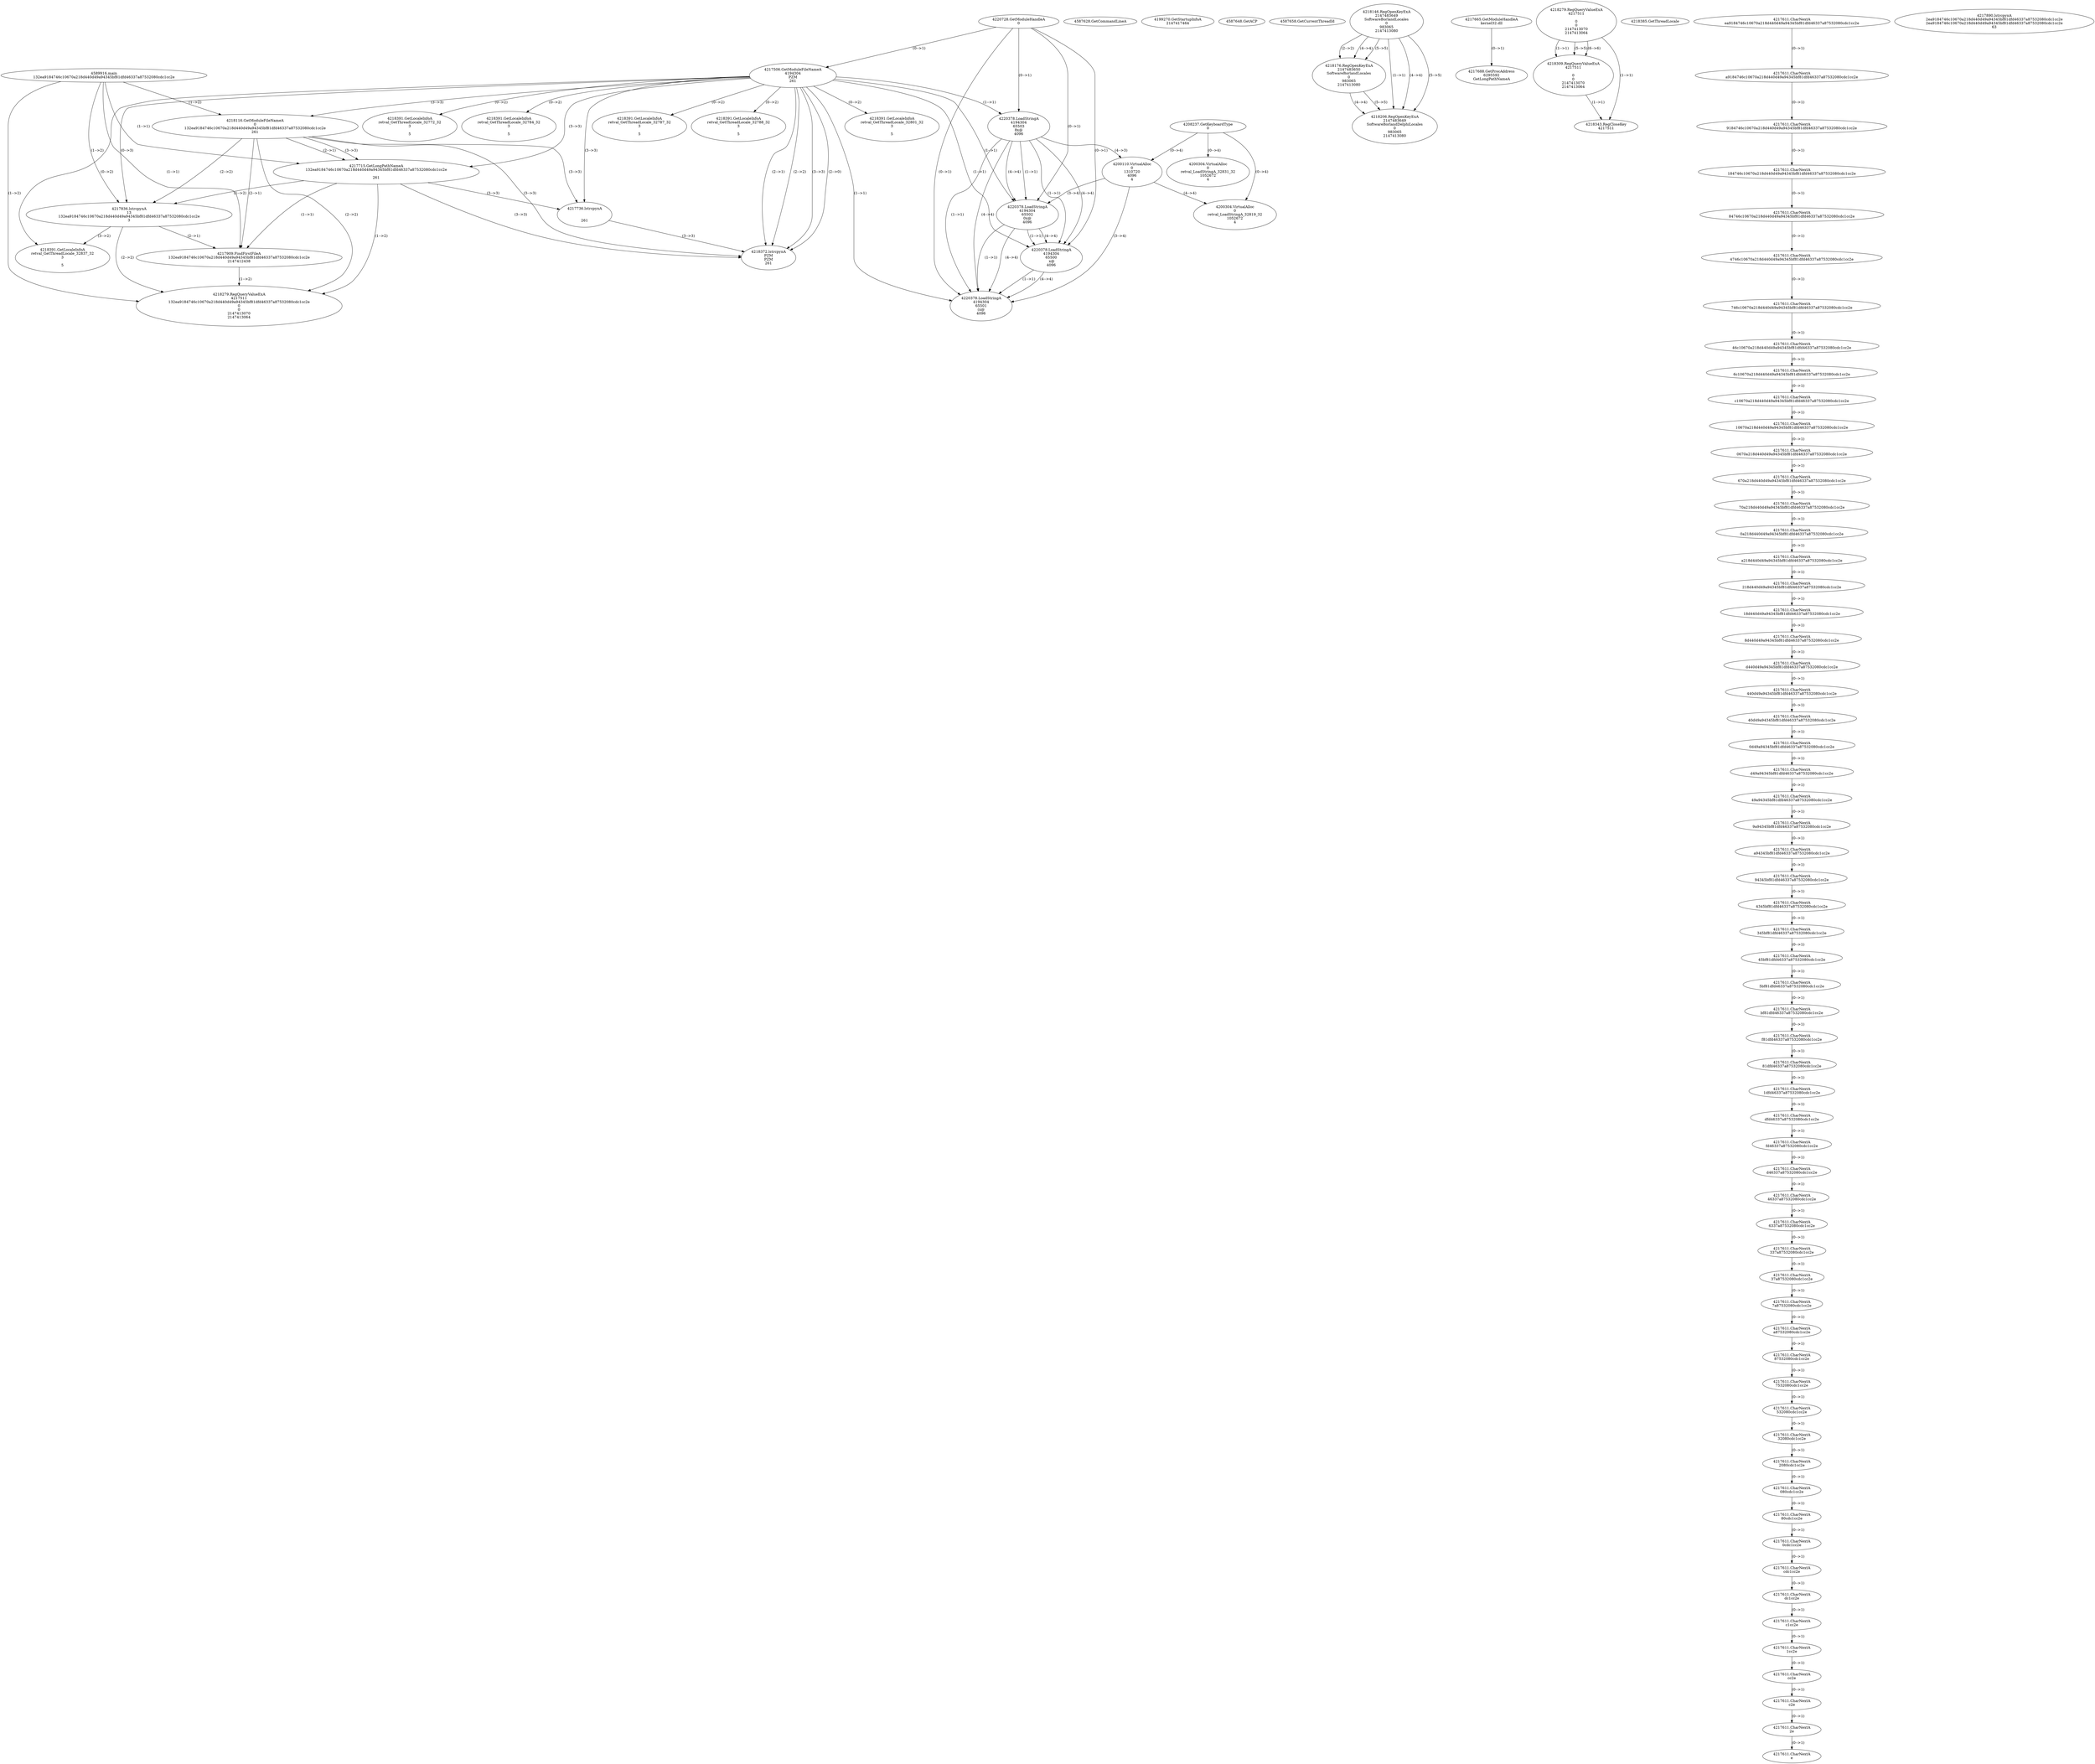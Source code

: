 // Global SCDG with merge call
digraph {
	0 [label="4589916.main
132ea9184746c10670a218d440d49a94345bf81dfd46337a87532080cdc1cc2e"]
	1 [label="4220728.GetModuleHandleA
0"]
	2 [label="4208237.GetKeyboardType
0"]
	3 [label="4587628.GetCommandLineA
"]
	4 [label="4199270.GetStartupInfoA
2147417464"]
	5 [label="4587648.GetACP
"]
	6 [label="4587658.GetCurrentThreadId
"]
	7 [label="4217506.GetModuleFileNameA
4194304
PZM
261"]
	1 -> 7 [label="(0-->1)"]
	8 [label="4218116.GetModuleFileNameA
0
132ea9184746c10670a218d440d49a94345bf81dfd46337a87532080cdc1cc2e
261"]
	0 -> 8 [label="(1-->2)"]
	7 -> 8 [label="(3-->3)"]
	9 [label="4218146.RegOpenKeyExA
2147483649
Software\Borland\Locales
0
983065
2147413080"]
	10 [label="4218176.RegOpenKeyExA
2147483650
Software\Borland\Locales
0
983065
2147413080"]
	9 -> 10 [label="(2-->2)"]
	9 -> 10 [label="(4-->4)"]
	9 -> 10 [label="(5-->5)"]
	11 [label="4217665.GetModuleHandleA
kernel32.dll"]
	12 [label="4217688.GetProcAddress
6295592
GetLongPathNameA"]
	11 -> 12 [label="(0-->1)"]
	13 [label="4217715.GetLongPathNameA
132ea9184746c10670a218d440d49a94345bf81dfd46337a87532080cdc1cc2e

261"]
	0 -> 13 [label="(1-->1)"]
	8 -> 13 [label="(2-->1)"]
	7 -> 13 [label="(3-->3)"]
	8 -> 13 [label="(3-->3)"]
	14 [label="4217736.lstrcpynA


261"]
	7 -> 14 [label="(3-->3)"]
	8 -> 14 [label="(3-->3)"]
	13 -> 14 [label="(3-->3)"]
	15 [label="4218279.RegQueryValueExA
4217511

0
0
2147413070
2147413064"]
	16 [label="4218309.RegQueryValueExA
4217511

0
0
2147413070
2147413064"]
	15 -> 16 [label="(1-->1)"]
	15 -> 16 [label="(5-->5)"]
	15 -> 16 [label="(6-->6)"]
	17 [label="4218343.RegCloseKey
4217511"]
	15 -> 17 [label="(1-->1)"]
	16 -> 17 [label="(1-->1)"]
	18 [label="4218372.lstrcpynA
PZM
PZM
261"]
	7 -> 18 [label="(2-->1)"]
	7 -> 18 [label="(2-->2)"]
	7 -> 18 [label="(3-->3)"]
	8 -> 18 [label="(3-->3)"]
	13 -> 18 [label="(3-->3)"]
	14 -> 18 [label="(3-->3)"]
	7 -> 18 [label="(2-->0)"]
	19 [label="4218385.GetThreadLocale
"]
	20 [label="4218391.GetLocaleInfoA
retval_GetThreadLocale_32801_32
3

5"]
	7 -> 20 [label="(0-->2)"]
	21 [label="4220378.LoadStringA
4194304
65503
8x@
4096"]
	1 -> 21 [label="(0-->1)"]
	7 -> 21 [label="(1-->1)"]
	22 [label="4200110.VirtualAlloc
0
1310720
4096
4"]
	21 -> 22 [label="(4-->3)"]
	2 -> 22 [label="(0-->4)"]
	23 [label="4220378.LoadStringA
4194304
65502
0x@
4096"]
	1 -> 23 [label="(0-->1)"]
	7 -> 23 [label="(1-->1)"]
	21 -> 23 [label="(1-->1)"]
	21 -> 23 [label="(4-->4)"]
	22 -> 23 [label="(3-->4)"]
	24 [label="4200304.VirtualAlloc
0
retval_LoadStringA_32819_32
1052672
4"]
	2 -> 24 [label="(0-->4)"]
	22 -> 24 [label="(4-->4)"]
	25 [label="4218206.RegOpenKeyExA
2147483649
Software\Borland\Delphi\Locales
0
983065
2147413080"]
	9 -> 25 [label="(1-->1)"]
	9 -> 25 [label="(4-->4)"]
	10 -> 25 [label="(4-->4)"]
	9 -> 25 [label="(5-->5)"]
	10 -> 25 [label="(5-->5)"]
	26 [label="4218391.GetLocaleInfoA
retval_GetThreadLocale_32772_32
3

5"]
	7 -> 26 [label="(0-->2)"]
	27 [label="4218391.GetLocaleInfoA
retval_GetThreadLocale_32784_32
3

5"]
	7 -> 27 [label="(0-->2)"]
	28 [label="4217836.lstrcpynA
13
132ea9184746c10670a218d440d49a94345bf81dfd46337a87532080cdc1cc2e
3"]
	0 -> 28 [label="(1-->2)"]
	8 -> 28 [label="(2-->2)"]
	13 -> 28 [label="(1-->2)"]
	7 -> 28 [label="(0-->3)"]
	29 [label="4217611.CharNextA
ea9184746c10670a218d440d49a94345bf81dfd46337a87532080cdc1cc2e"]
	30 [label="4217611.CharNextA
a9184746c10670a218d440d49a94345bf81dfd46337a87532080cdc1cc2e"]
	29 -> 30 [label="(0-->1)"]
	31 [label="4217611.CharNextA
9184746c10670a218d440d49a94345bf81dfd46337a87532080cdc1cc2e"]
	30 -> 31 [label="(0-->1)"]
	32 [label="4217611.CharNextA
184746c10670a218d440d49a94345bf81dfd46337a87532080cdc1cc2e"]
	31 -> 32 [label="(0-->1)"]
	33 [label="4217611.CharNextA
84746c10670a218d440d49a94345bf81dfd46337a87532080cdc1cc2e"]
	32 -> 33 [label="(0-->1)"]
	34 [label="4217611.CharNextA
4746c10670a218d440d49a94345bf81dfd46337a87532080cdc1cc2e"]
	33 -> 34 [label="(0-->1)"]
	35 [label="4217611.CharNextA
746c10670a218d440d49a94345bf81dfd46337a87532080cdc1cc2e"]
	34 -> 35 [label="(0-->1)"]
	36 [label="4217611.CharNextA
46c10670a218d440d49a94345bf81dfd46337a87532080cdc1cc2e"]
	35 -> 36 [label="(0-->1)"]
	37 [label="4217611.CharNextA
6c10670a218d440d49a94345bf81dfd46337a87532080cdc1cc2e"]
	36 -> 37 [label="(0-->1)"]
	38 [label="4217611.CharNextA
c10670a218d440d49a94345bf81dfd46337a87532080cdc1cc2e"]
	37 -> 38 [label="(0-->1)"]
	39 [label="4217611.CharNextA
10670a218d440d49a94345bf81dfd46337a87532080cdc1cc2e"]
	38 -> 39 [label="(0-->1)"]
	40 [label="4217611.CharNextA
0670a218d440d49a94345bf81dfd46337a87532080cdc1cc2e"]
	39 -> 40 [label="(0-->1)"]
	41 [label="4217611.CharNextA
670a218d440d49a94345bf81dfd46337a87532080cdc1cc2e"]
	40 -> 41 [label="(0-->1)"]
	42 [label="4217611.CharNextA
70a218d440d49a94345bf81dfd46337a87532080cdc1cc2e"]
	41 -> 42 [label="(0-->1)"]
	43 [label="4217611.CharNextA
0a218d440d49a94345bf81dfd46337a87532080cdc1cc2e"]
	42 -> 43 [label="(0-->1)"]
	44 [label="4217611.CharNextA
a218d440d49a94345bf81dfd46337a87532080cdc1cc2e"]
	43 -> 44 [label="(0-->1)"]
	45 [label="4217611.CharNextA
218d440d49a94345bf81dfd46337a87532080cdc1cc2e"]
	44 -> 45 [label="(0-->1)"]
	46 [label="4217611.CharNextA
18d440d49a94345bf81dfd46337a87532080cdc1cc2e"]
	45 -> 46 [label="(0-->1)"]
	47 [label="4217611.CharNextA
8d440d49a94345bf81dfd46337a87532080cdc1cc2e"]
	46 -> 47 [label="(0-->1)"]
	48 [label="4217611.CharNextA
d440d49a94345bf81dfd46337a87532080cdc1cc2e"]
	47 -> 48 [label="(0-->1)"]
	49 [label="4217611.CharNextA
440d49a94345bf81dfd46337a87532080cdc1cc2e"]
	48 -> 49 [label="(0-->1)"]
	50 [label="4217611.CharNextA
40d49a94345bf81dfd46337a87532080cdc1cc2e"]
	49 -> 50 [label="(0-->1)"]
	51 [label="4217611.CharNextA
0d49a94345bf81dfd46337a87532080cdc1cc2e"]
	50 -> 51 [label="(0-->1)"]
	52 [label="4217611.CharNextA
d49a94345bf81dfd46337a87532080cdc1cc2e"]
	51 -> 52 [label="(0-->1)"]
	53 [label="4217611.CharNextA
49a94345bf81dfd46337a87532080cdc1cc2e"]
	52 -> 53 [label="(0-->1)"]
	54 [label="4217611.CharNextA
9a94345bf81dfd46337a87532080cdc1cc2e"]
	53 -> 54 [label="(0-->1)"]
	55 [label="4217611.CharNextA
a94345bf81dfd46337a87532080cdc1cc2e"]
	54 -> 55 [label="(0-->1)"]
	56 [label="4217611.CharNextA
94345bf81dfd46337a87532080cdc1cc2e"]
	55 -> 56 [label="(0-->1)"]
	57 [label="4217611.CharNextA
4345bf81dfd46337a87532080cdc1cc2e"]
	56 -> 57 [label="(0-->1)"]
	58 [label="4217611.CharNextA
345bf81dfd46337a87532080cdc1cc2e"]
	57 -> 58 [label="(0-->1)"]
	59 [label="4217611.CharNextA
45bf81dfd46337a87532080cdc1cc2e"]
	58 -> 59 [label="(0-->1)"]
	60 [label="4217611.CharNextA
5bf81dfd46337a87532080cdc1cc2e"]
	59 -> 60 [label="(0-->1)"]
	61 [label="4217611.CharNextA
bf81dfd46337a87532080cdc1cc2e"]
	60 -> 61 [label="(0-->1)"]
	62 [label="4217611.CharNextA
f81dfd46337a87532080cdc1cc2e"]
	61 -> 62 [label="(0-->1)"]
	63 [label="4217611.CharNextA
81dfd46337a87532080cdc1cc2e"]
	62 -> 63 [label="(0-->1)"]
	64 [label="4217611.CharNextA
1dfd46337a87532080cdc1cc2e"]
	63 -> 64 [label="(0-->1)"]
	65 [label="4217611.CharNextA
dfd46337a87532080cdc1cc2e"]
	64 -> 65 [label="(0-->1)"]
	66 [label="4217611.CharNextA
fd46337a87532080cdc1cc2e"]
	65 -> 66 [label="(0-->1)"]
	67 [label="4217611.CharNextA
d46337a87532080cdc1cc2e"]
	66 -> 67 [label="(0-->1)"]
	68 [label="4217611.CharNextA
46337a87532080cdc1cc2e"]
	67 -> 68 [label="(0-->1)"]
	69 [label="4217611.CharNextA
6337a87532080cdc1cc2e"]
	68 -> 69 [label="(0-->1)"]
	70 [label="4217611.CharNextA
337a87532080cdc1cc2e"]
	69 -> 70 [label="(0-->1)"]
	71 [label="4217611.CharNextA
37a87532080cdc1cc2e"]
	70 -> 71 [label="(0-->1)"]
	72 [label="4217611.CharNextA
7a87532080cdc1cc2e"]
	71 -> 72 [label="(0-->1)"]
	73 [label="4217611.CharNextA
a87532080cdc1cc2e"]
	72 -> 73 [label="(0-->1)"]
	74 [label="4217611.CharNextA
87532080cdc1cc2e"]
	73 -> 74 [label="(0-->1)"]
	75 [label="4217611.CharNextA
7532080cdc1cc2e"]
	74 -> 75 [label="(0-->1)"]
	76 [label="4217611.CharNextA
532080cdc1cc2e"]
	75 -> 76 [label="(0-->1)"]
	77 [label="4217611.CharNextA
32080cdc1cc2e"]
	76 -> 77 [label="(0-->1)"]
	78 [label="4217611.CharNextA
2080cdc1cc2e"]
	77 -> 78 [label="(0-->1)"]
	79 [label="4217611.CharNextA
080cdc1cc2e"]
	78 -> 79 [label="(0-->1)"]
	80 [label="4217611.CharNextA
80cdc1cc2e"]
	79 -> 80 [label="(0-->1)"]
	81 [label="4217611.CharNextA
0cdc1cc2e"]
	80 -> 81 [label="(0-->1)"]
	82 [label="4217611.CharNextA
cdc1cc2e"]
	81 -> 82 [label="(0-->1)"]
	83 [label="4217611.CharNextA
dc1cc2e"]
	82 -> 83 [label="(0-->1)"]
	84 [label="4217611.CharNextA
c1cc2e"]
	83 -> 84 [label="(0-->1)"]
	85 [label="4217611.CharNextA
1cc2e"]
	84 -> 85 [label="(0-->1)"]
	86 [label="4217611.CharNextA
cc2e"]
	85 -> 86 [label="(0-->1)"]
	87 [label="4217611.CharNextA
c2e"]
	86 -> 87 [label="(0-->1)"]
	88 [label="4217611.CharNextA
2e"]
	87 -> 88 [label="(0-->1)"]
	89 [label="4217611.CharNextA
e"]
	88 -> 89 [label="(0-->1)"]
	90 [label="4217890.lstrcpynA
2ea9184746c10670a218d440d49a94345bf81dfd46337a87532080cdc1cc2e
2ea9184746c10670a218d440d49a94345bf81dfd46337a87532080cdc1cc2e
63"]
	91 [label="4217909.FindFirstFileA
132ea9184746c10670a218d440d49a94345bf81dfd46337a87532080cdc1cc2e
2147412438"]
	0 -> 91 [label="(1-->1)"]
	8 -> 91 [label="(2-->1)"]
	13 -> 91 [label="(1-->1)"]
	28 -> 91 [label="(2-->1)"]
	92 [label="4218279.RegQueryValueExA
4217511
132ea9184746c10670a218d440d49a94345bf81dfd46337a87532080cdc1cc2e
0
0
2147413070
2147413064"]
	0 -> 92 [label="(1-->2)"]
	8 -> 92 [label="(2-->2)"]
	13 -> 92 [label="(1-->2)"]
	28 -> 92 [label="(2-->2)"]
	91 -> 92 [label="(1-->2)"]
	93 [label="4218391.GetLocaleInfoA
retval_GetThreadLocale_32837_32
3

5"]
	7 -> 93 [label="(0-->2)"]
	28 -> 93 [label="(3-->2)"]
	94 [label="4220378.LoadStringA
4194304
65500
 x@
4096"]
	1 -> 94 [label="(0-->1)"]
	7 -> 94 [label="(1-->1)"]
	21 -> 94 [label="(1-->1)"]
	23 -> 94 [label="(1-->1)"]
	21 -> 94 [label="(4-->4)"]
	23 -> 94 [label="(4-->4)"]
	95 [label="4200304.VirtualAlloc
0
retval_LoadStringA_32831_32
1052672
4"]
	2 -> 95 [label="(0-->4)"]
	96 [label="4218391.GetLocaleInfoA
retval_GetThreadLocale_32787_32
3

5"]
	7 -> 96 [label="(0-->2)"]
	97 [label="4218391.GetLocaleInfoA
retval_GetThreadLocale_32788_32
3

5"]
	7 -> 97 [label="(0-->2)"]
	98 [label="4220378.LoadStringA
4194304
65501
(x@
4096"]
	1 -> 98 [label="(0-->1)"]
	7 -> 98 [label="(1-->1)"]
	21 -> 98 [label="(1-->1)"]
	23 -> 98 [label="(1-->1)"]
	94 -> 98 [label="(1-->1)"]
	21 -> 98 [label="(4-->4)"]
	22 -> 98 [label="(3-->4)"]
	23 -> 98 [label="(4-->4)"]
	94 -> 98 [label="(4-->4)"]
}

